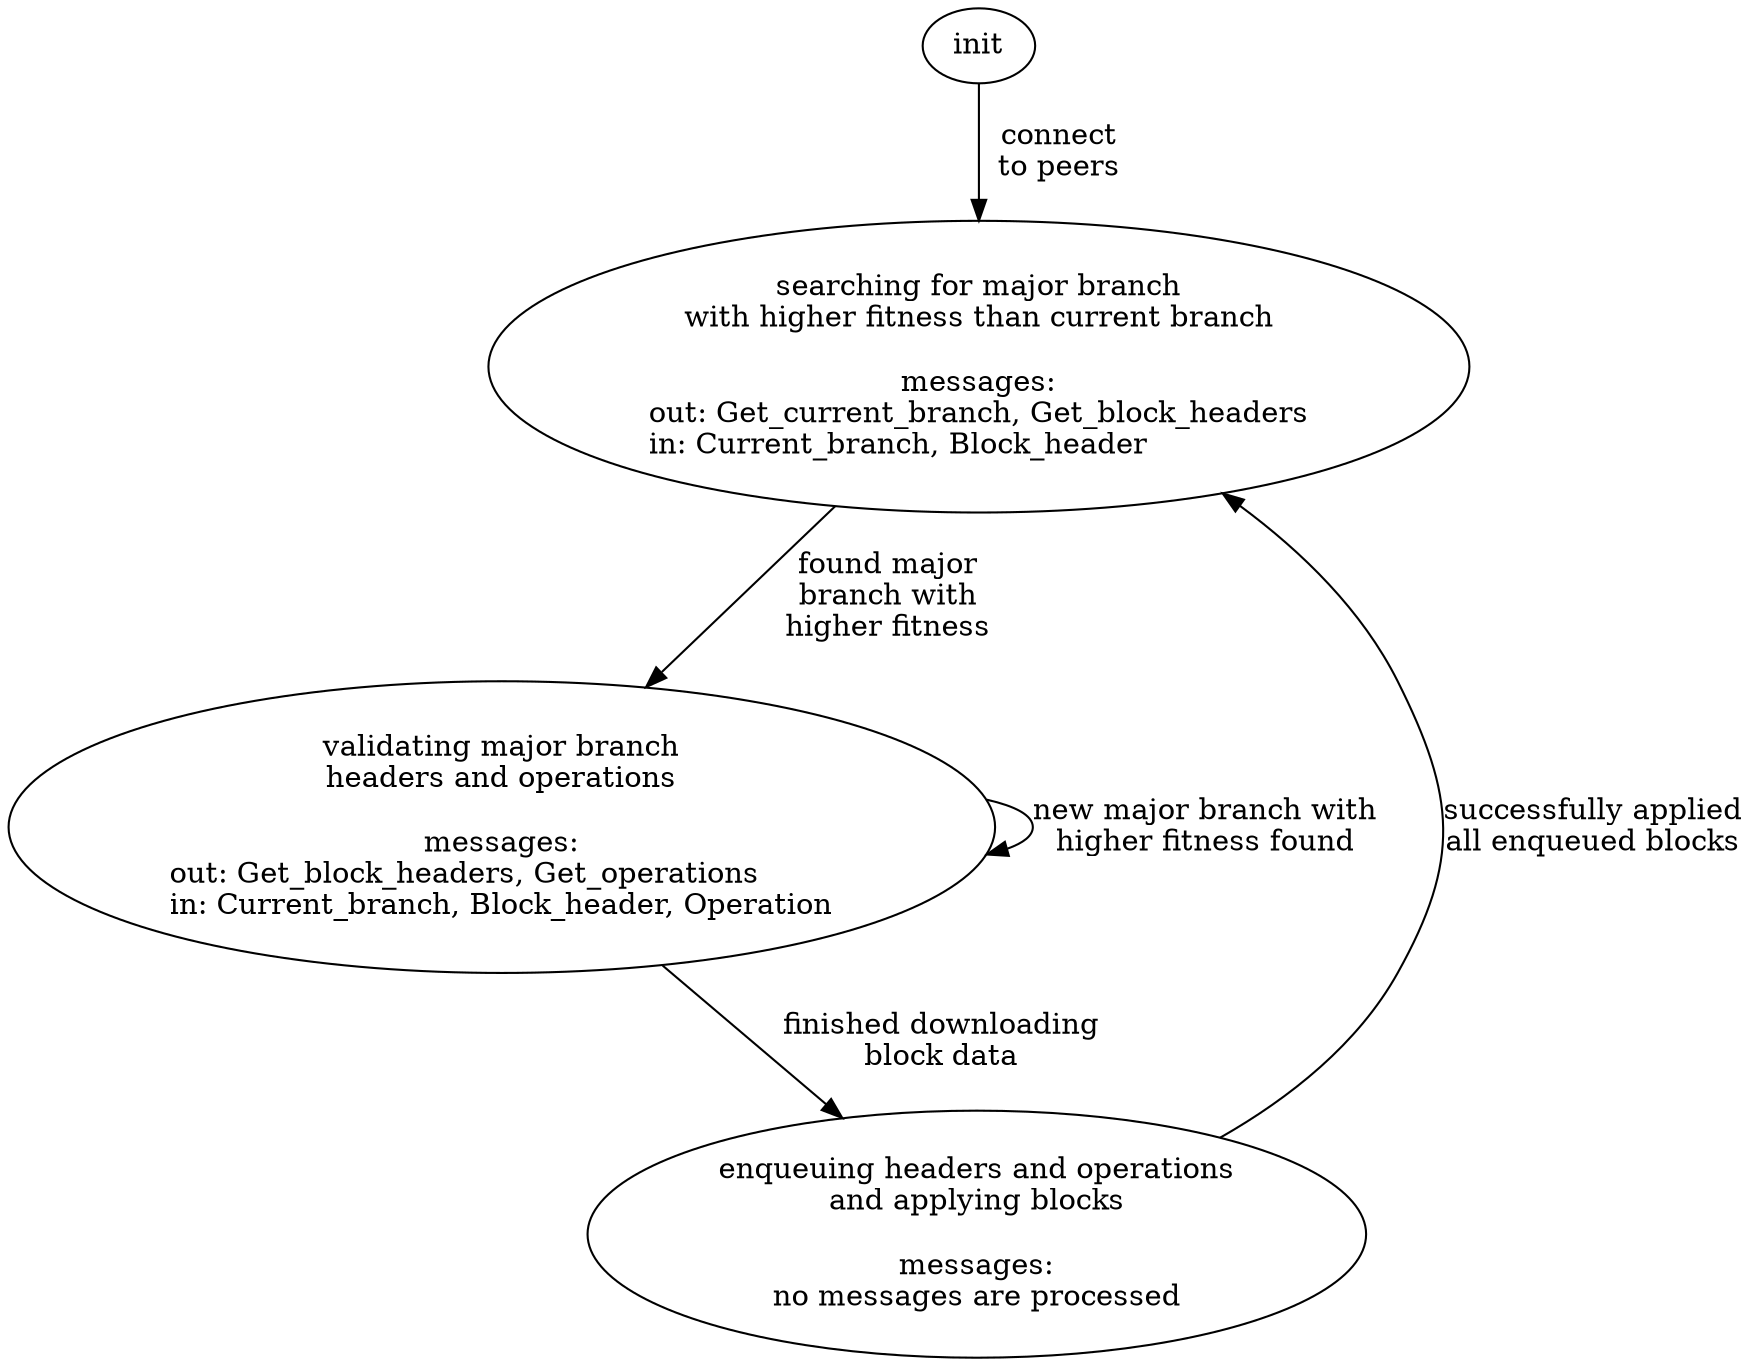 digraph phase_diagram {

    // rankdir=LR;

    // states
    init   [href="./node_files/init.html", label="init"];
    search [href="./node_files/searching_for_major_branch.html", label="searching for major branch\nwith higher fitness than current branch\n\nmessages:\nout: Get_current_branch, Get_block_headers\lin: Current_branch, Block_header\l"];
    major  [href="./node_files/validating_major_branch.html", label="validating major branch\nheaders and operations\n\nmessages:\nout: Get_block_headers, Get_operations\lin: Current_branch, Block_header, Operation\l"];
    apply  [href="./node_files/applying_blocks.html", label="enqueuing headers and operations\nand applying blocks\n\nmessages:\nno messages are processed"];

    // transitions
    init   -> search [href="./edge_files/connect_to_peers.html", label="  connect\n  to peers"];
    search -> major  [href="./edge_files/found_major_branch.html", label="found major\nbranch with\nhigher fitness"];
    major  -> major  [href="./edge_files/new_major_branch.html", label="new major branch with\nhigher fitness found"];
    major  -> apply  [href="./edge_files/enqueue.html", label="finished downloading\nblock data"];
    apply  -> search [href="./edge_files/applied_blocks.html", label="successfully applied\nall enqueued blocks"];

}
